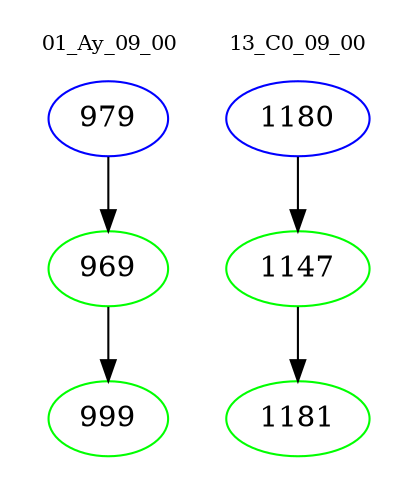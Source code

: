 digraph{
subgraph cluster_0 {
color = white
label = "01_Ay_09_00";
fontsize=10;
T0_979 [label="979", color="blue"]
T0_979 -> T0_969 [color="black"]
T0_969 [label="969", color="green"]
T0_969 -> T0_999 [color="black"]
T0_999 [label="999", color="green"]
}
subgraph cluster_1 {
color = white
label = "13_C0_09_00";
fontsize=10;
T1_1180 [label="1180", color="blue"]
T1_1180 -> T1_1147 [color="black"]
T1_1147 [label="1147", color="green"]
T1_1147 -> T1_1181 [color="black"]
T1_1181 [label="1181", color="green"]
}
}
